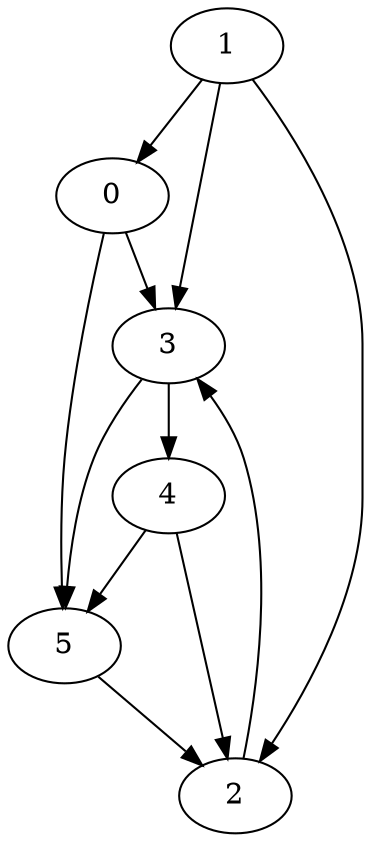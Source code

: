  digraph {
0 -> 3;
0 -> 5;
1 -> 0;
1 -> 2;
1 -> 3;
2 -> 3;
3 -> 4;
3 -> 5;
4 -> 2;
4 -> 5;
5 -> 2;
}
